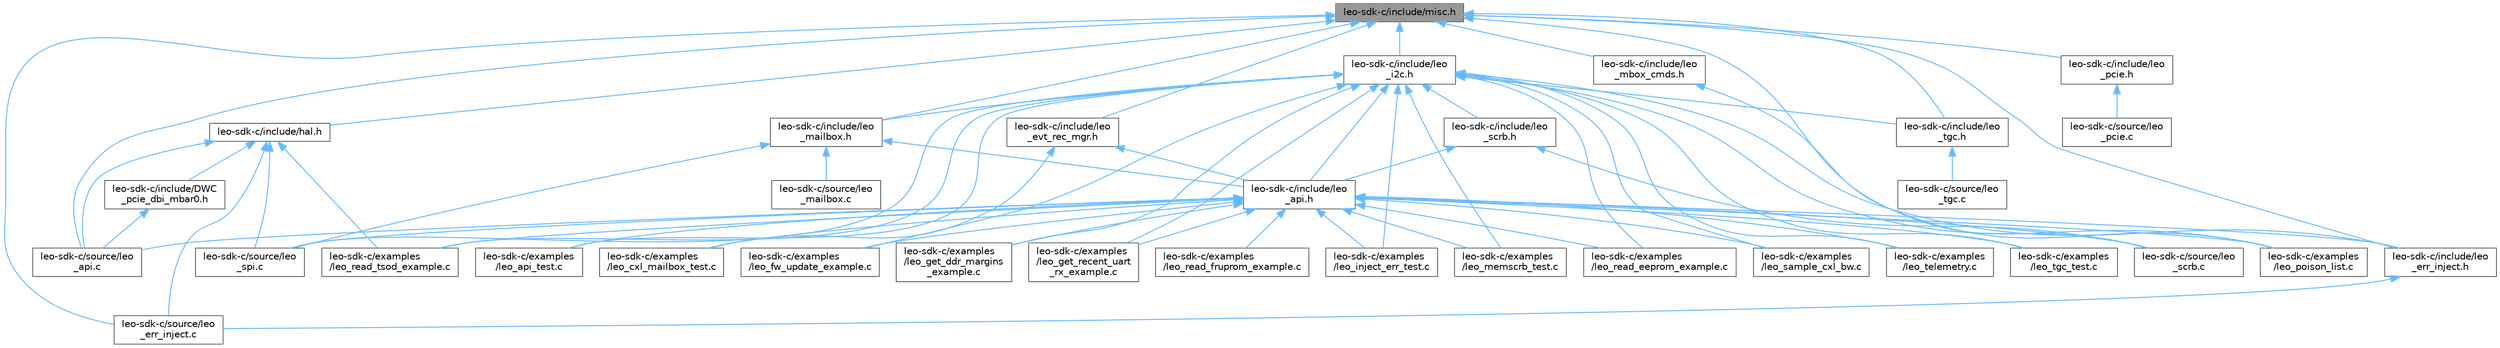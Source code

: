digraph "leo-sdk-c/include/misc.h"
{
 // LATEX_PDF_SIZE
  bgcolor="transparent";
  edge [fontname=Helvetica,fontsize=10,labelfontname=Helvetica,labelfontsize=10];
  node [fontname=Helvetica,fontsize=10,shape=box,height=0.2,width=0.4];
  Node1 [label="leo-sdk-c/include/misc.h",height=0.2,width=0.4,color="gray40", fillcolor="grey60", style="filled", fontcolor="black",tooltip="Header file for miscellaneous defines used in the SDK."];
  Node1 -> Node2 [dir="back",color="steelblue1",style="solid"];
  Node2 [label="leo-sdk-c/include/hal.h",height=0.2,width=0.4,color="grey40", fillcolor="white", style="filled",URL="$hal_8h.html",tooltip="Definitions related Hardware abstraction layer for Leo CPU interfaces to hardware (e...."];
  Node2 -> Node3 [dir="back",color="steelblue1",style="solid"];
  Node3 [label="leo-sdk-c/examples\l/leo_read_tsod_example.c",height=0.2,width=0.4,color="grey40", fillcolor="white", style="filled",URL="$leo__read__tsod__example_8c.html",tooltip="Read DIMM TSOD data."];
  Node2 -> Node4 [dir="back",color="steelblue1",style="solid"];
  Node4 [label="leo-sdk-c/include/DWC\l_pcie_dbi_mbar0.h",height=0.2,width=0.4,color="grey40", fillcolor="white", style="filled",URL="$DWC__pcie__dbi__mbar0_8h_source.html",tooltip=" "];
  Node4 -> Node5 [dir="back",color="steelblue1",style="solid"];
  Node5 [label="leo-sdk-c/source/leo\l_api.c",height=0.2,width=0.4,color="grey40", fillcolor="white", style="filled",URL="$leo__api_8c.html",tooltip="Implementation of public functions for the SDK."];
  Node2 -> Node5 [dir="back",color="steelblue1",style="solid"];
  Node2 -> Node6 [dir="back",color="steelblue1",style="solid"];
  Node6 [label="leo-sdk-c/source/leo\l_err_inject.c",height=0.2,width=0.4,color="grey40", fillcolor="white", style="filled",URL="$leo__err__inject_8c.html",tooltip="Implementation of public functions for the SDK err inject interface."];
  Node2 -> Node7 [dir="back",color="steelblue1",style="solid"];
  Node7 [label="leo-sdk-c/source/leo\l_spi.c",height=0.2,width=0.4,color="grey40", fillcolor="white", style="filled",URL="$leo__spi_8c.html",tooltip="Implementation of public functions for the SDK SPI interface."];
  Node1 -> Node8 [dir="back",color="steelblue1",style="solid"];
  Node8 [label="leo-sdk-c/include/leo\l_err_inject.h",height=0.2,width=0.4,color="grey40", fillcolor="white", style="filled",URL="$leo__err__inject_8h.html",tooltip="Definitions related to error inject data structure and functions."];
  Node8 -> Node6 [dir="back",color="steelblue1",style="solid"];
  Node1 -> Node9 [dir="back",color="steelblue1",style="solid"];
  Node9 [label="leo-sdk-c/include/leo\l_evt_rec_mgr.h",height=0.2,width=0.4,color="grey40", fillcolor="white", style="filled",URL="$leo__evt__rec__mgr_8h.html",tooltip="definitions related to Leo supported CXL event log/records"];
  Node9 -> Node10 [dir="back",color="steelblue1",style="solid"];
  Node10 [label="leo-sdk-c/examples\l/leo_cxl_mailbox_test.c",height=0.2,width=0.4,color="grey40", fillcolor="white", style="filled",URL="$leo__cxl__mailbox__test_8c.html",tooltip="api test demonstrates leo CXL mailbox features. This is recommended for:"];
  Node9 -> Node11 [dir="back",color="steelblue1",style="solid"];
  Node11 [label="leo-sdk-c/include/leo\l_api.h",height=0.2,width=0.4,color="grey40", fillcolor="white", style="filled",URL="$leo__api_8h.html",tooltip="Definition of public functions for the SDK."];
  Node11 -> Node12 [dir="back",color="steelblue1",style="solid"];
  Node12 [label="leo-sdk-c/examples\l/leo_api_test.c",height=0.2,width=0.4,color="grey40", fillcolor="white", style="filled",URL="$leo__api__test_8c.html",tooltip="api test demonstrates usage of Leo SDK API calls. This is recommended for:"];
  Node11 -> Node10 [dir="back",color="steelblue1",style="solid"];
  Node11 -> Node13 [dir="back",color="steelblue1",style="solid"];
  Node13 [label="leo-sdk-c/examples\l/leo_fw_update_example.c",height=0.2,width=0.4,color="grey40", fillcolor="white", style="filled",URL="$leo__fw__update__example_8c.html",tooltip="Example application to perform firmware update in Leo Tunnel Mode. This is recommended for:"];
  Node11 -> Node14 [dir="back",color="steelblue1",style="solid"];
  Node14 [label="leo-sdk-c/examples\l/leo_get_ddr_margins\l_example.c",height=0.2,width=0.4,color="grey40", fillcolor="white", style="filled",URL="$leo__get__ddr__margins__example_8c.html",tooltip="api test demonstrates usage of Leo SDK API calls. This is recommended for:"];
  Node11 -> Node15 [dir="back",color="steelblue1",style="solid"];
  Node15 [label="leo-sdk-c/examples\l/leo_get_recent_uart\l_rx_example.c",height=0.2,width=0.4,color="grey40", fillcolor="white", style="filled",URL="$leo__get__recent__uart__rx__example_8c.html",tooltip="demonstrate use of leoReadEepromWord api"];
  Node11 -> Node16 [dir="back",color="steelblue1",style="solid"];
  Node16 [label="leo-sdk-c/examples\l/leo_inject_err_test.c",height=0.2,width=0.4,color="grey40", fillcolor="white", style="filled",URL="$leo__inject__err__test_8c.html",tooltip="api test demonstrates usage of Leo SDK Inject Error API calls. This is recommended for:"];
  Node11 -> Node17 [dir="back",color="steelblue1",style="solid"];
  Node17 [label="leo-sdk-c/examples\l/leo_memscrb_test.c",height=0.2,width=0.4,color="grey40", fillcolor="white", style="filled",URL="$leo__memscrb__test_8c.html",tooltip="api test demonstrates usage of Leo SDK API calls related to memory scrubbing."];
  Node11 -> Node18 [dir="back",color="steelblue1",style="solid"];
  Node18 [label="leo-sdk-c/examples\l/leo_poison_list.c",height=0.2,width=0.4,color="grey40", fillcolor="white", style="filled",URL="$leo__poison__list_8c.html",tooltip="reference demonstrates usage of mailbox commands inject, clear and get poison. This is recommended fo..."];
  Node11 -> Node19 [dir="back",color="steelblue1",style="solid"];
  Node19 [label="leo-sdk-c/examples\l/leo_read_eeprom_example.c",height=0.2,width=0.4,color="grey40", fillcolor="white", style="filled",URL="$leo__read__eeprom__example_8c.html",tooltip="demonstrate use of leoReadEepromWord api"];
  Node11 -> Node20 [dir="back",color="steelblue1",style="solid"];
  Node20 [label="leo-sdk-c/examples\l/leo_read_fruprom_example.c",height=0.2,width=0.4,color="grey40", fillcolor="white", style="filled",URL="$leo__read__fruprom__example_8c.html",tooltip="api test demonstrates reading Leo FRUPROM This is recommended for:"];
  Node11 -> Node3 [dir="back",color="steelblue1",style="solid"];
  Node11 -> Node21 [dir="back",color="steelblue1",style="solid"];
  Node21 [label="leo-sdk-c/examples\l/leo_sample_cxl_bw.c",height=0.2,width=0.4,color="grey40", fillcolor="white", style="filled",URL="$leo__sample__cxl__bw_8c.html",tooltip="check the bandwidth of CXL link"];
  Node11 -> Node22 [dir="back",color="steelblue1",style="solid"];
  Node22 [label="leo-sdk-c/examples\l/leo_telemetry.c",height=0.2,width=0.4,color="grey40", fillcolor="white", style="filled",URL="$leo__telemetry_8c.html",tooltip="reference/example to gather DDR and CXL telemetry from a Leo Device"];
  Node11 -> Node23 [dir="back",color="steelblue1",style="solid"];
  Node23 [label="leo-sdk-c/examples\l/leo_tgc_test.c",height=0.2,width=0.4,color="grey40", fillcolor="white", style="filled",URL="$leo__tgc__test_8c.html",tooltip="api test demonstrates usage of Leo SDK TGC test API calls. This is recommended for:"];
  Node11 -> Node8 [dir="back",color="steelblue1",style="solid"];
  Node11 -> Node5 [dir="back",color="steelblue1",style="solid"];
  Node11 -> Node24 [dir="back",color="steelblue1",style="solid"];
  Node24 [label="leo-sdk-c/source/leo\l_scrb.c",height=0.2,width=0.4,color="grey40", fillcolor="white", style="filled",URL="$leo__scrb_8c.html",tooltip="Implementation of Leo memory scrubbing APIs."];
  Node11 -> Node7 [dir="back",color="steelblue1",style="solid"];
  Node1 -> Node25 [dir="back",color="steelblue1",style="solid"];
  Node25 [label="leo-sdk-c/include/leo\l_i2c.h",height=0.2,width=0.4,color="grey40", fillcolor="white", style="filled",URL="$leo__i2c_8h.html",tooltip="Definition of I2C/SMBus types for the SDK."];
  Node25 -> Node12 [dir="back",color="steelblue1",style="solid"];
  Node25 -> Node13 [dir="back",color="steelblue1",style="solid"];
  Node25 -> Node14 [dir="back",color="steelblue1",style="solid"];
  Node25 -> Node15 [dir="back",color="steelblue1",style="solid"];
  Node25 -> Node16 [dir="back",color="steelblue1",style="solid"];
  Node25 -> Node17 [dir="back",color="steelblue1",style="solid"];
  Node25 -> Node18 [dir="back",color="steelblue1",style="solid"];
  Node25 -> Node19 [dir="back",color="steelblue1",style="solid"];
  Node25 -> Node3 [dir="back",color="steelblue1",style="solid"];
  Node25 -> Node21 [dir="back",color="steelblue1",style="solid"];
  Node25 -> Node22 [dir="back",color="steelblue1",style="solid"];
  Node25 -> Node23 [dir="back",color="steelblue1",style="solid"];
  Node25 -> Node11 [dir="back",color="steelblue1",style="solid"];
  Node25 -> Node8 [dir="back",color="steelblue1",style="solid"];
  Node25 -> Node26 [dir="back",color="steelblue1",style="solid"];
  Node26 [label="leo-sdk-c/include/leo\l_mailbox.h",height=0.2,width=0.4,color="grey40", fillcolor="white", style="filled",URL="$leo__mailbox_8h.html",tooltip="Definition of enums and structs used by the mailbox."];
  Node26 -> Node11 [dir="back",color="steelblue1",style="solid"];
  Node26 -> Node27 [dir="back",color="steelblue1",style="solid"];
  Node27 [label="leo-sdk-c/source/leo\l_mailbox.c",height=0.2,width=0.4,color="grey40", fillcolor="white", style="filled",URL="$leo__mailbox_8c.html",tooltip="Implementation of mailbox related functions for the SDK."];
  Node26 -> Node7 [dir="back",color="steelblue1",style="solid"];
  Node25 -> Node28 [dir="back",color="steelblue1",style="solid"];
  Node28 [label="leo-sdk-c/include/leo\l_scrb.h",height=0.2,width=0.4,color="grey40", fillcolor="white", style="filled",URL="$leo__scrb_8h.html",tooltip="Definitions related to DDR Scrubbing functions."];
  Node28 -> Node11 [dir="back",color="steelblue1",style="solid"];
  Node28 -> Node24 [dir="back",color="steelblue1",style="solid"];
  Node25 -> Node29 [dir="back",color="steelblue1",style="solid"];
  Node29 [label="leo-sdk-c/include/leo\l_tgc.h",height=0.2,width=0.4,color="grey40", fillcolor="white", style="filled",URL="$leo__tgc_8h.html",tooltip="Leo tgc."];
  Node29 -> Node30 [dir="back",color="steelblue1",style="solid"];
  Node30 [label="leo-sdk-c/source/leo\l_tgc.c",height=0.2,width=0.4,color="grey40", fillcolor="white", style="filled",URL="$leo__tgc_8c.html",tooltip="Implementation of TGC test."];
  Node25 -> Node7 [dir="back",color="steelblue1",style="solid"];
  Node1 -> Node26 [dir="back",color="steelblue1",style="solid"];
  Node1 -> Node31 [dir="back",color="steelblue1",style="solid"];
  Node31 [label="leo-sdk-c/include/leo\l_mbox_cmds.h",height=0.2,width=0.4,color="grey40", fillcolor="white", style="filled",URL="$leo__mbox__cmds_8h.html",tooltip="Definition related to suported CXL mailbox commands."];
  Node31 -> Node18 [dir="back",color="steelblue1",style="solid"];
  Node1 -> Node32 [dir="back",color="steelblue1",style="solid"];
  Node32 [label="leo-sdk-c/include/leo\l_pcie.h",height=0.2,width=0.4,color="grey40", fillcolor="white", style="filled",URL="$leo__pcie_8h.html",tooltip="Definition of PCIe types for the SDK."];
  Node32 -> Node33 [dir="back",color="steelblue1",style="solid"];
  Node33 [label="leo-sdk-c/source/leo\l_pcie.c",height=0.2,width=0.4,color="grey40", fillcolor="white", style="filled",URL="$leo__pcie_8c.html",tooltip="Implementation of public functions for the PCIe interface."];
  Node1 -> Node29 [dir="back",color="steelblue1",style="solid"];
  Node1 -> Node5 [dir="back",color="steelblue1",style="solid"];
  Node1 -> Node6 [dir="back",color="steelblue1",style="solid"];
  Node1 -> Node24 [dir="back",color="steelblue1",style="solid"];
}

